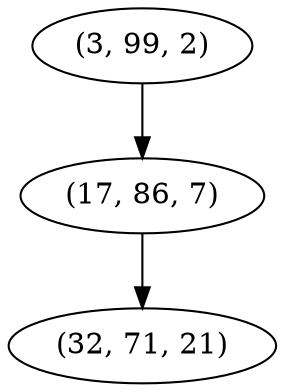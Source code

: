 digraph tree {
    "(3, 99, 2)";
    "(17, 86, 7)";
    "(32, 71, 21)";
    "(3, 99, 2)" -> "(17, 86, 7)";
    "(17, 86, 7)" -> "(32, 71, 21)";
}
